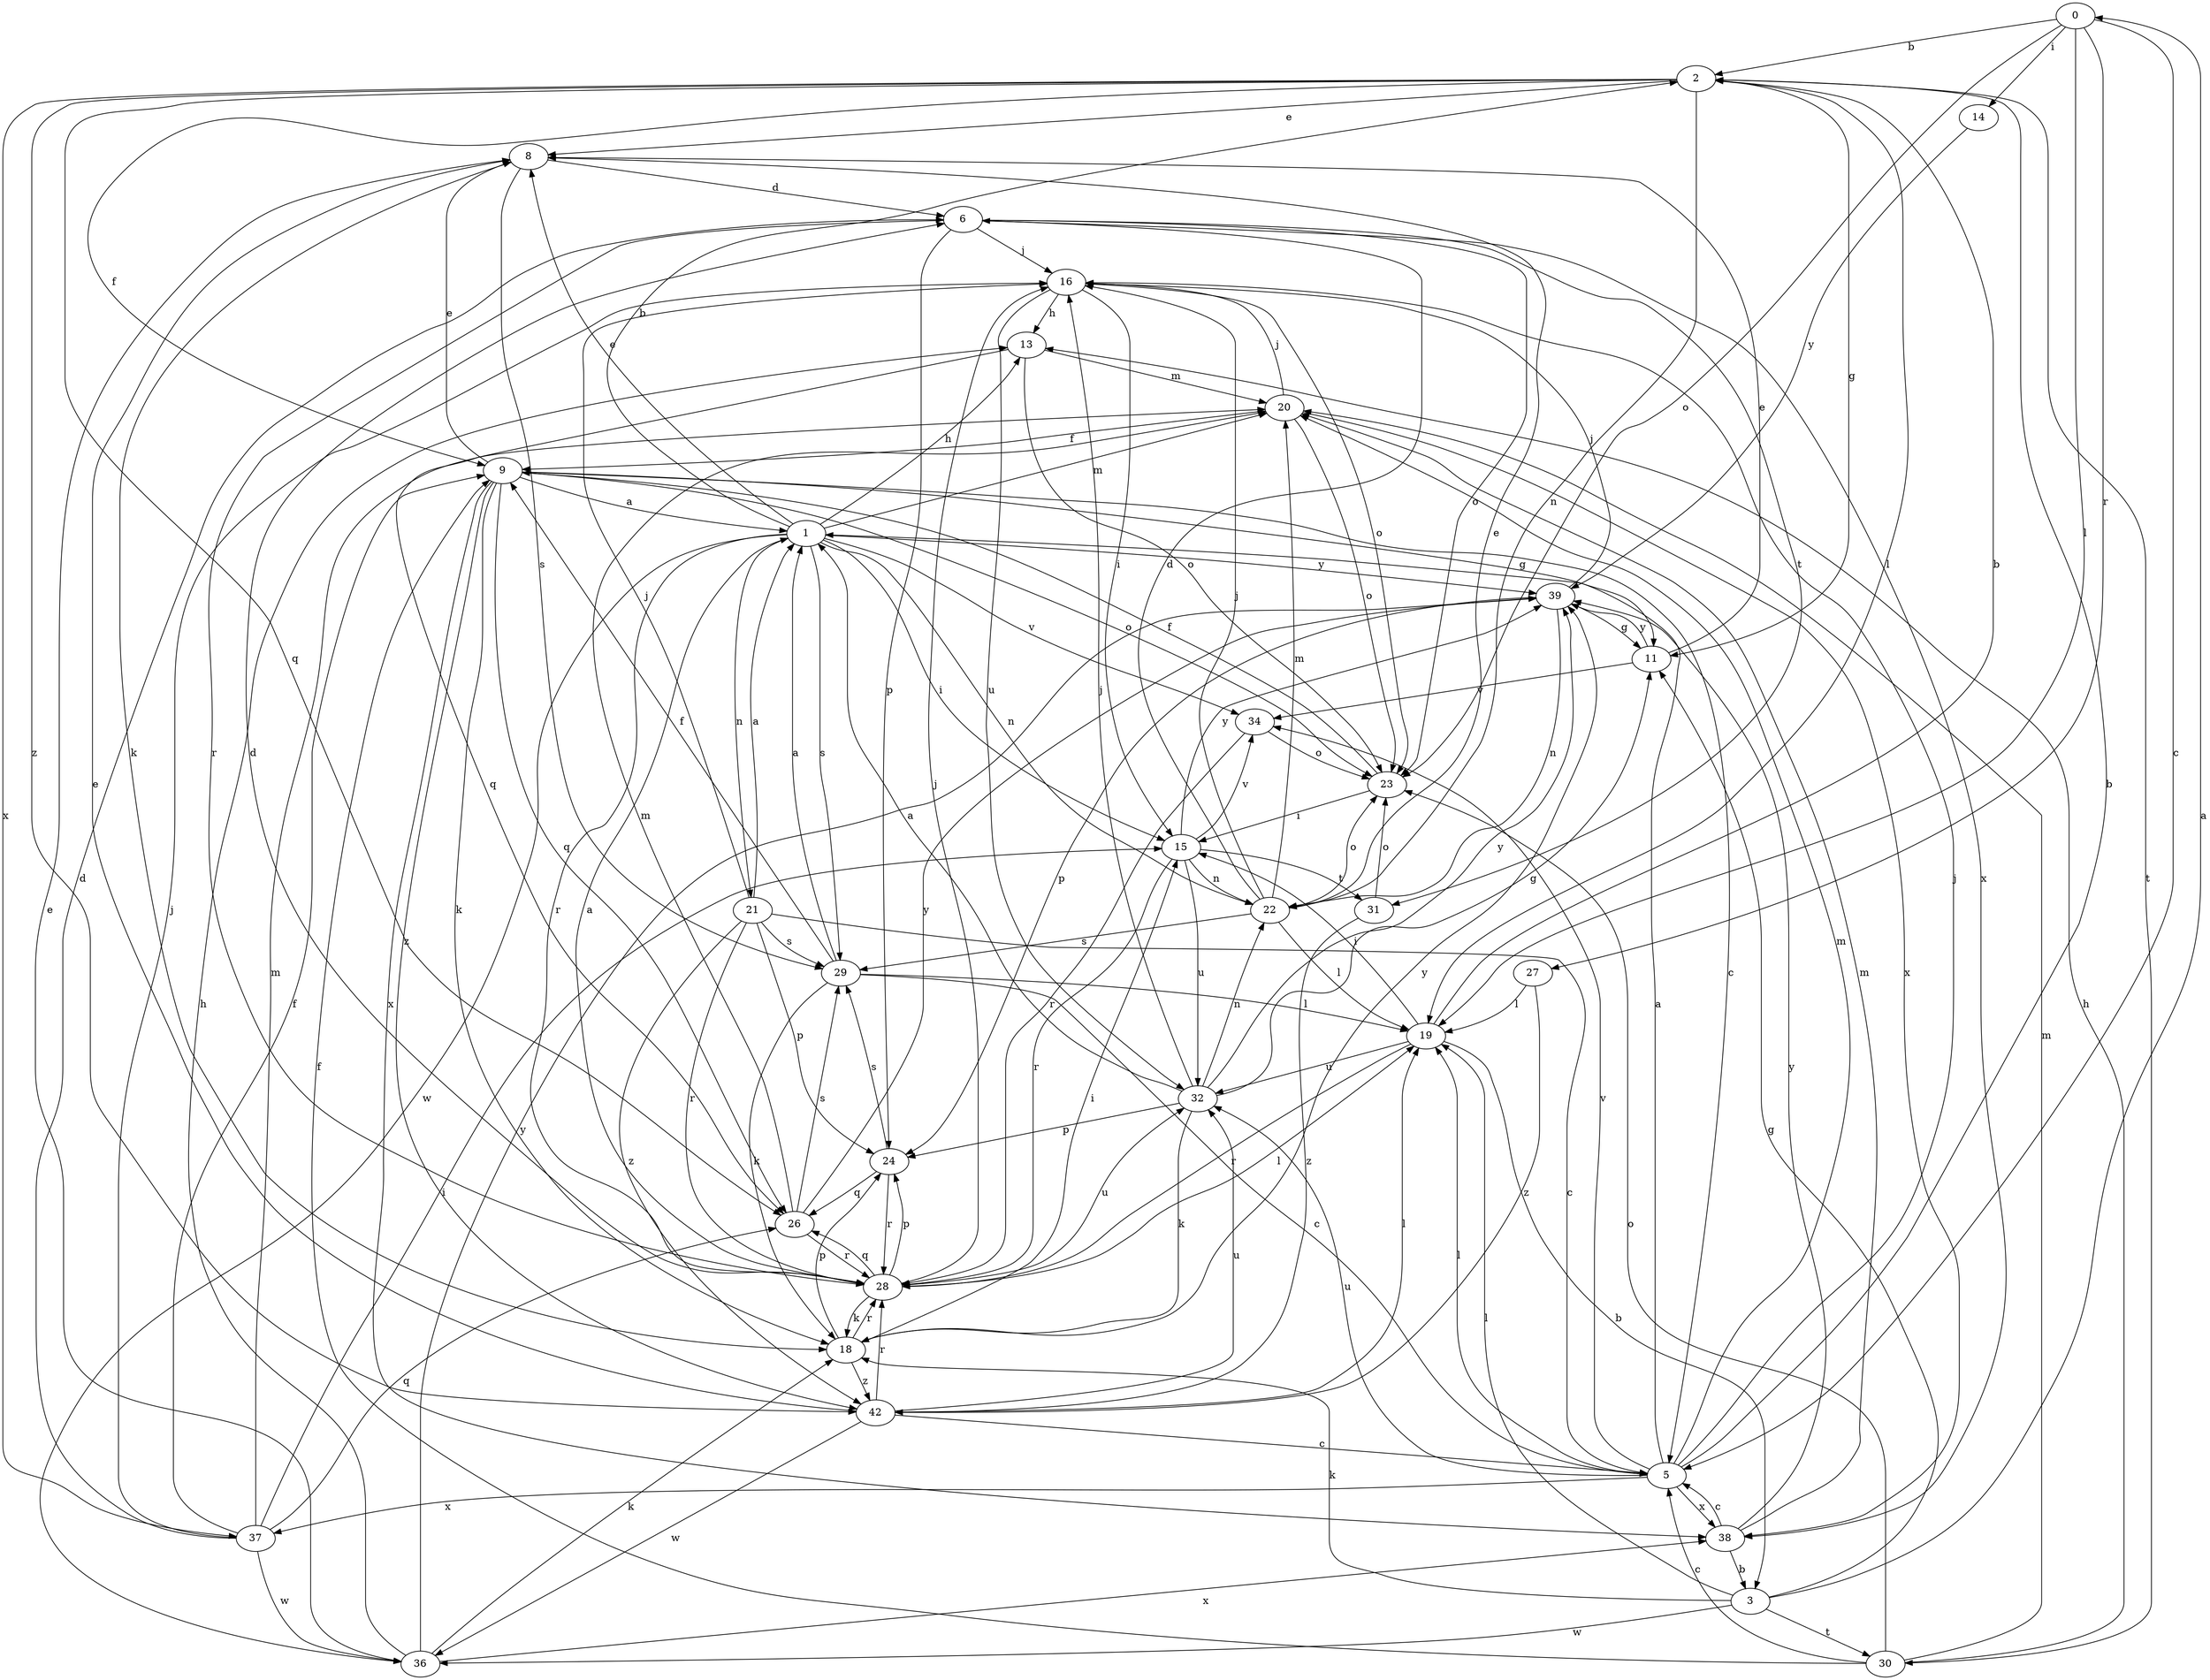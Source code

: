 strict digraph  {
0;
1;
2;
3;
5;
6;
8;
9;
11;
13;
14;
15;
16;
18;
19;
20;
21;
22;
23;
24;
26;
27;
28;
29;
30;
31;
32;
34;
36;
37;
38;
39;
42;
0 -> 2  [label=b];
0 -> 5  [label=c];
0 -> 14  [label=i];
0 -> 19  [label=l];
0 -> 23  [label=o];
0 -> 27  [label=r];
1 -> 2  [label=b];
1 -> 8  [label=e];
1 -> 13  [label=h];
1 -> 15  [label=i];
1 -> 20  [label=m];
1 -> 21  [label=n];
1 -> 22  [label=n];
1 -> 28  [label=r];
1 -> 29  [label=s];
1 -> 34  [label=v];
1 -> 36  [label=w];
1 -> 39  [label=y];
2 -> 8  [label=e];
2 -> 9  [label=f];
2 -> 11  [label=g];
2 -> 19  [label=l];
2 -> 22  [label=n];
2 -> 26  [label=q];
2 -> 30  [label=t];
2 -> 37  [label=x];
2 -> 42  [label=z];
3 -> 0  [label=a];
3 -> 11  [label=g];
3 -> 18  [label=k];
3 -> 19  [label=l];
3 -> 30  [label=t];
3 -> 36  [label=w];
5 -> 1  [label=a];
5 -> 2  [label=b];
5 -> 16  [label=j];
5 -> 19  [label=l];
5 -> 20  [label=m];
5 -> 32  [label=u];
5 -> 34  [label=v];
5 -> 37  [label=x];
5 -> 38  [label=x];
6 -> 16  [label=j];
6 -> 23  [label=o];
6 -> 24  [label=p];
6 -> 28  [label=r];
6 -> 31  [label=t];
6 -> 38  [label=x];
8 -> 6  [label=d];
8 -> 18  [label=k];
8 -> 29  [label=s];
9 -> 1  [label=a];
9 -> 5  [label=c];
9 -> 8  [label=e];
9 -> 11  [label=g];
9 -> 18  [label=k];
9 -> 23  [label=o];
9 -> 26  [label=q];
9 -> 38  [label=x];
9 -> 42  [label=z];
11 -> 8  [label=e];
11 -> 34  [label=v];
11 -> 39  [label=y];
13 -> 20  [label=m];
13 -> 23  [label=o];
13 -> 26  [label=q];
14 -> 39  [label=y];
15 -> 22  [label=n];
15 -> 28  [label=r];
15 -> 31  [label=t];
15 -> 32  [label=u];
15 -> 34  [label=v];
15 -> 39  [label=y];
16 -> 13  [label=h];
16 -> 15  [label=i];
16 -> 23  [label=o];
16 -> 32  [label=u];
18 -> 15  [label=i];
18 -> 24  [label=p];
18 -> 28  [label=r];
18 -> 39  [label=y];
18 -> 42  [label=z];
19 -> 2  [label=b];
19 -> 3  [label=b];
19 -> 15  [label=i];
19 -> 28  [label=r];
19 -> 32  [label=u];
20 -> 9  [label=f];
20 -> 16  [label=j];
20 -> 23  [label=o];
20 -> 38  [label=x];
21 -> 1  [label=a];
21 -> 5  [label=c];
21 -> 16  [label=j];
21 -> 24  [label=p];
21 -> 28  [label=r];
21 -> 29  [label=s];
21 -> 42  [label=z];
22 -> 6  [label=d];
22 -> 8  [label=e];
22 -> 16  [label=j];
22 -> 19  [label=l];
22 -> 20  [label=m];
22 -> 23  [label=o];
22 -> 29  [label=s];
23 -> 9  [label=f];
23 -> 15  [label=i];
24 -> 26  [label=q];
24 -> 28  [label=r];
24 -> 29  [label=s];
26 -> 20  [label=m];
26 -> 28  [label=r];
26 -> 29  [label=s];
26 -> 39  [label=y];
27 -> 19  [label=l];
27 -> 42  [label=z];
28 -> 1  [label=a];
28 -> 6  [label=d];
28 -> 16  [label=j];
28 -> 18  [label=k];
28 -> 19  [label=l];
28 -> 24  [label=p];
28 -> 26  [label=q];
28 -> 32  [label=u];
29 -> 1  [label=a];
29 -> 5  [label=c];
29 -> 9  [label=f];
29 -> 18  [label=k];
29 -> 19  [label=l];
30 -> 5  [label=c];
30 -> 9  [label=f];
30 -> 13  [label=h];
30 -> 20  [label=m];
30 -> 23  [label=o];
31 -> 23  [label=o];
31 -> 42  [label=z];
32 -> 1  [label=a];
32 -> 11  [label=g];
32 -> 16  [label=j];
32 -> 18  [label=k];
32 -> 22  [label=n];
32 -> 24  [label=p];
32 -> 39  [label=y];
34 -> 23  [label=o];
34 -> 28  [label=r];
36 -> 8  [label=e];
36 -> 13  [label=h];
36 -> 18  [label=k];
36 -> 38  [label=x];
36 -> 39  [label=y];
37 -> 6  [label=d];
37 -> 9  [label=f];
37 -> 15  [label=i];
37 -> 16  [label=j];
37 -> 20  [label=m];
37 -> 26  [label=q];
37 -> 36  [label=w];
38 -> 3  [label=b];
38 -> 5  [label=c];
38 -> 20  [label=m];
38 -> 39  [label=y];
39 -> 11  [label=g];
39 -> 16  [label=j];
39 -> 22  [label=n];
39 -> 24  [label=p];
42 -> 5  [label=c];
42 -> 8  [label=e];
42 -> 19  [label=l];
42 -> 28  [label=r];
42 -> 32  [label=u];
42 -> 36  [label=w];
}
